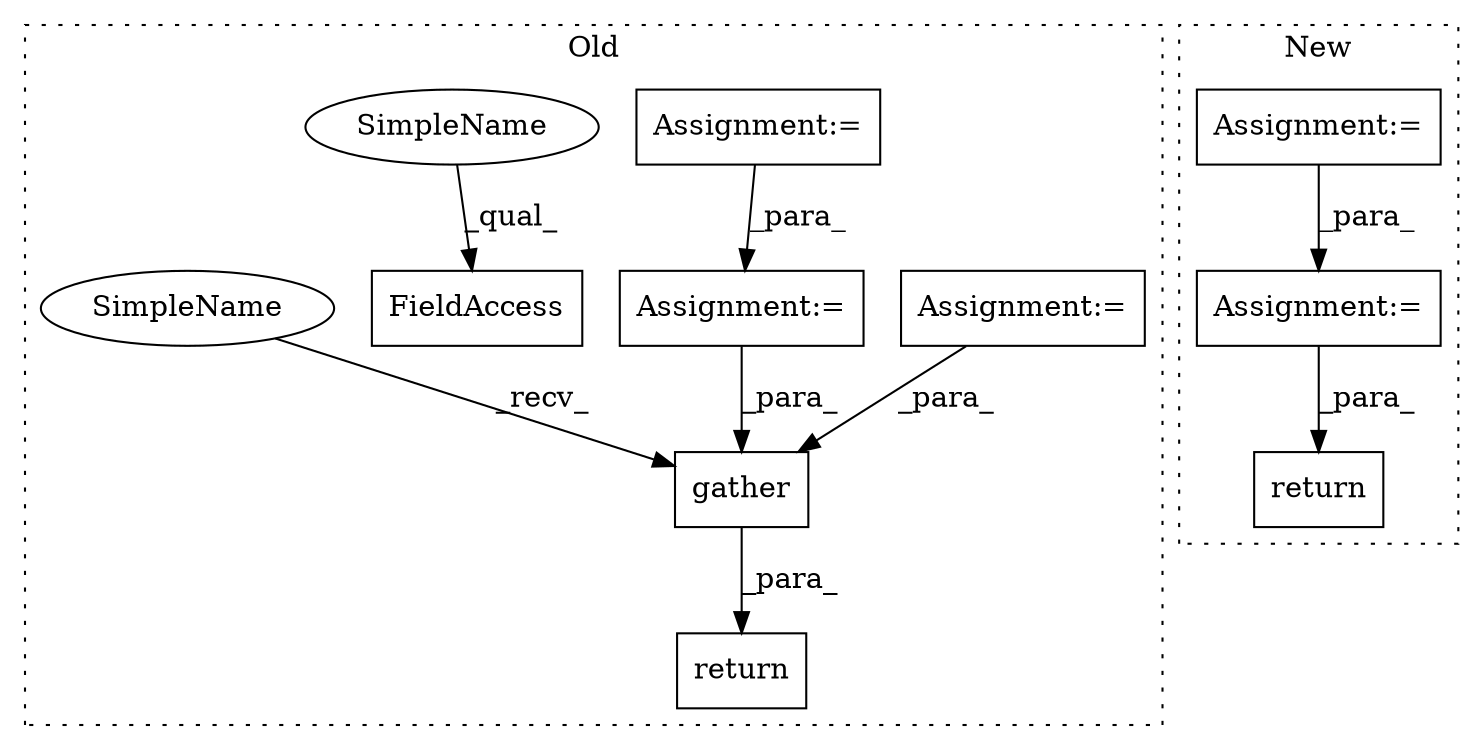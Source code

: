 digraph G {
subgraph cluster0 {
1 [label="gather" a="32" s="3826,3837" l="7,1" shape="box"];
3 [label="return" a="41" s="3769" l="7" shape="box"];
6 [label="Assignment:=" a="7" s="3563" l="1" shape="box"];
7 [label="Assignment:=" a="7" s="3679" l="1" shape="box"];
8 [label="Assignment:=" a="7" s="3457" l="1" shape="box"];
9 [label="FieldAccess" a="22" s="3681" l="17" shape="box"];
10 [label="SimpleName" a="42" s="3681" l="10" shape="ellipse"];
11 [label="SimpleName" a="42" s="3815" l="10" shape="ellipse"];
label = "Old";
style="dotted";
}
subgraph cluster1 {
2 [label="return" a="41" s="4004" l="7" shape="box"];
4 [label="Assignment:=" a="7" s="3941" l="1" shape="box"];
5 [label="Assignment:=" a="7" s="3700" l="1" shape="box"];
label = "New";
style="dotted";
}
1 -> 3 [label="_para_"];
4 -> 2 [label="_para_"];
5 -> 4 [label="_para_"];
6 -> 1 [label="_para_"];
7 -> 1 [label="_para_"];
8 -> 6 [label="_para_"];
10 -> 9 [label="_qual_"];
11 -> 1 [label="_recv_"];
}